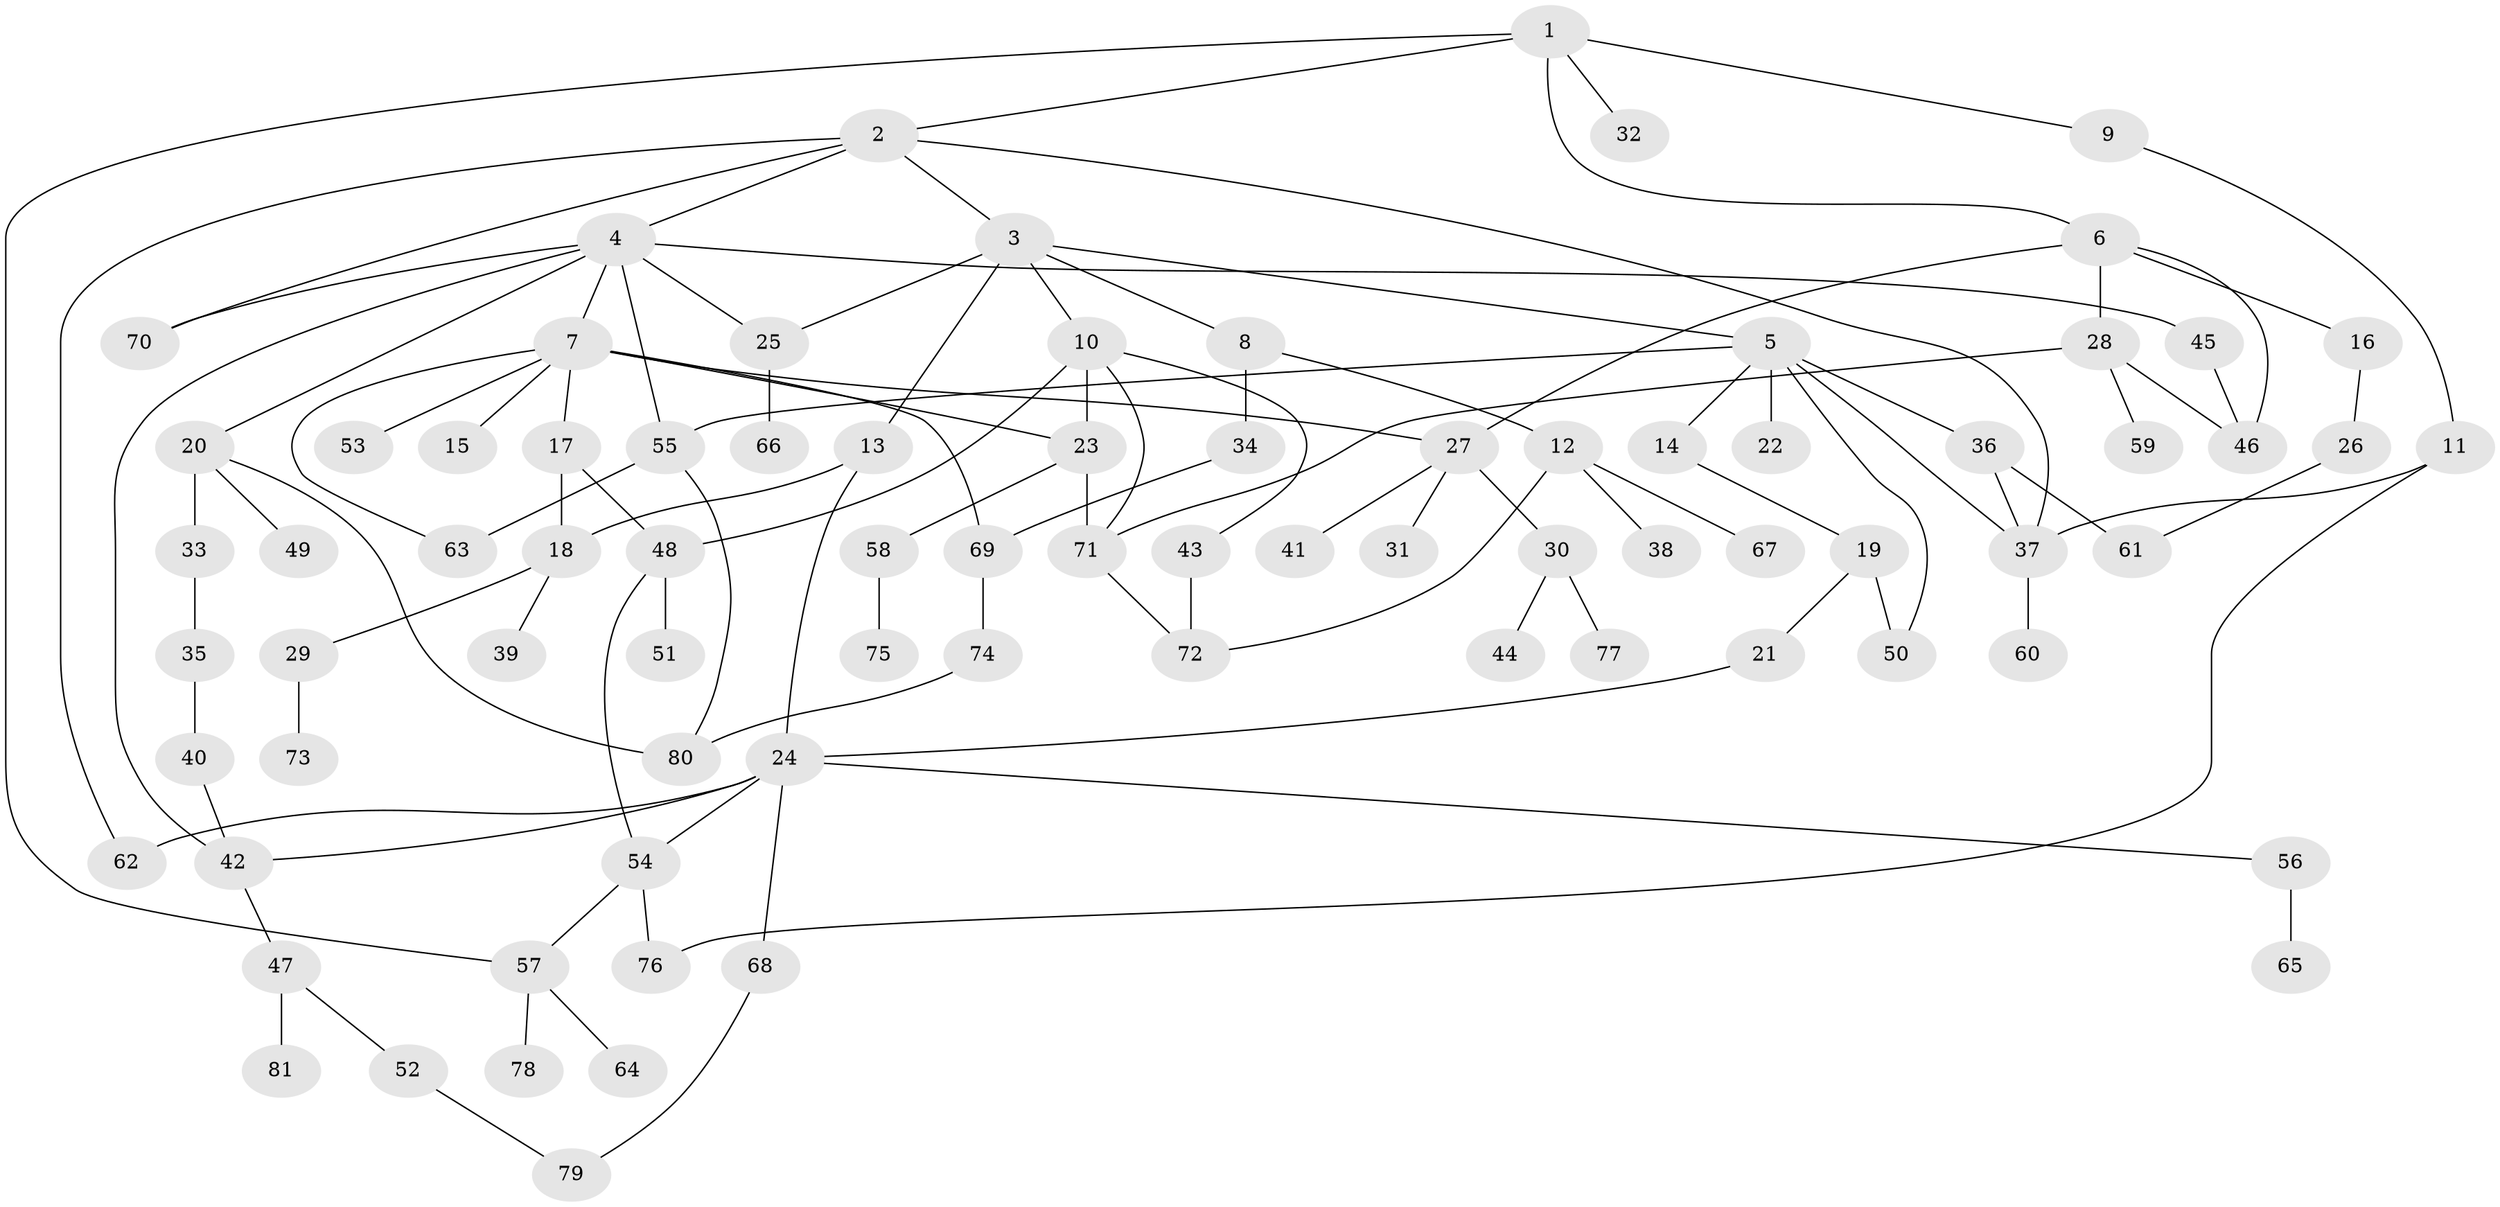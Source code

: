 // Generated by graph-tools (version 1.1) at 2025/49/03/09/25 03:49:24]
// undirected, 81 vertices, 110 edges
graph export_dot {
graph [start="1"]
  node [color=gray90,style=filled];
  1;
  2;
  3;
  4;
  5;
  6;
  7;
  8;
  9;
  10;
  11;
  12;
  13;
  14;
  15;
  16;
  17;
  18;
  19;
  20;
  21;
  22;
  23;
  24;
  25;
  26;
  27;
  28;
  29;
  30;
  31;
  32;
  33;
  34;
  35;
  36;
  37;
  38;
  39;
  40;
  41;
  42;
  43;
  44;
  45;
  46;
  47;
  48;
  49;
  50;
  51;
  52;
  53;
  54;
  55;
  56;
  57;
  58;
  59;
  60;
  61;
  62;
  63;
  64;
  65;
  66;
  67;
  68;
  69;
  70;
  71;
  72;
  73;
  74;
  75;
  76;
  77;
  78;
  79;
  80;
  81;
  1 -- 2;
  1 -- 6;
  1 -- 9;
  1 -- 32;
  1 -- 57;
  2 -- 3;
  2 -- 4;
  2 -- 37;
  2 -- 62;
  2 -- 70;
  3 -- 5;
  3 -- 8;
  3 -- 10;
  3 -- 13;
  3 -- 25;
  4 -- 7;
  4 -- 20;
  4 -- 25;
  4 -- 45;
  4 -- 55;
  4 -- 42;
  4 -- 70;
  5 -- 14;
  5 -- 22;
  5 -- 36;
  5 -- 50;
  5 -- 55;
  5 -- 37;
  6 -- 16;
  6 -- 27;
  6 -- 28;
  6 -- 46;
  7 -- 15;
  7 -- 17;
  7 -- 23;
  7 -- 53;
  7 -- 63;
  7 -- 69;
  7 -- 27;
  8 -- 12;
  8 -- 34;
  9 -- 11;
  10 -- 43;
  10 -- 48;
  10 -- 23;
  10 -- 71;
  11 -- 37;
  11 -- 76;
  12 -- 38;
  12 -- 67;
  12 -- 72;
  13 -- 24;
  13 -- 18;
  14 -- 19;
  16 -- 26;
  17 -- 18;
  17 -- 48;
  18 -- 29;
  18 -- 39;
  19 -- 21;
  19 -- 50;
  20 -- 33;
  20 -- 49;
  20 -- 80;
  21 -- 24;
  23 -- 58;
  23 -- 71;
  24 -- 56;
  24 -- 68;
  24 -- 62;
  24 -- 42;
  24 -- 54;
  25 -- 66;
  26 -- 61;
  27 -- 30;
  27 -- 31;
  27 -- 41;
  28 -- 46;
  28 -- 59;
  28 -- 71;
  29 -- 73;
  30 -- 44;
  30 -- 77;
  33 -- 35;
  34 -- 69;
  35 -- 40;
  36 -- 61;
  36 -- 37;
  37 -- 60;
  40 -- 42;
  42 -- 47;
  43 -- 72;
  45 -- 46;
  47 -- 52;
  47 -- 81;
  48 -- 51;
  48 -- 54;
  52 -- 79;
  54 -- 76;
  54 -- 57;
  55 -- 80;
  55 -- 63;
  56 -- 65;
  57 -- 64;
  57 -- 78;
  58 -- 75;
  68 -- 79;
  69 -- 74;
  71 -- 72;
  74 -- 80;
}
